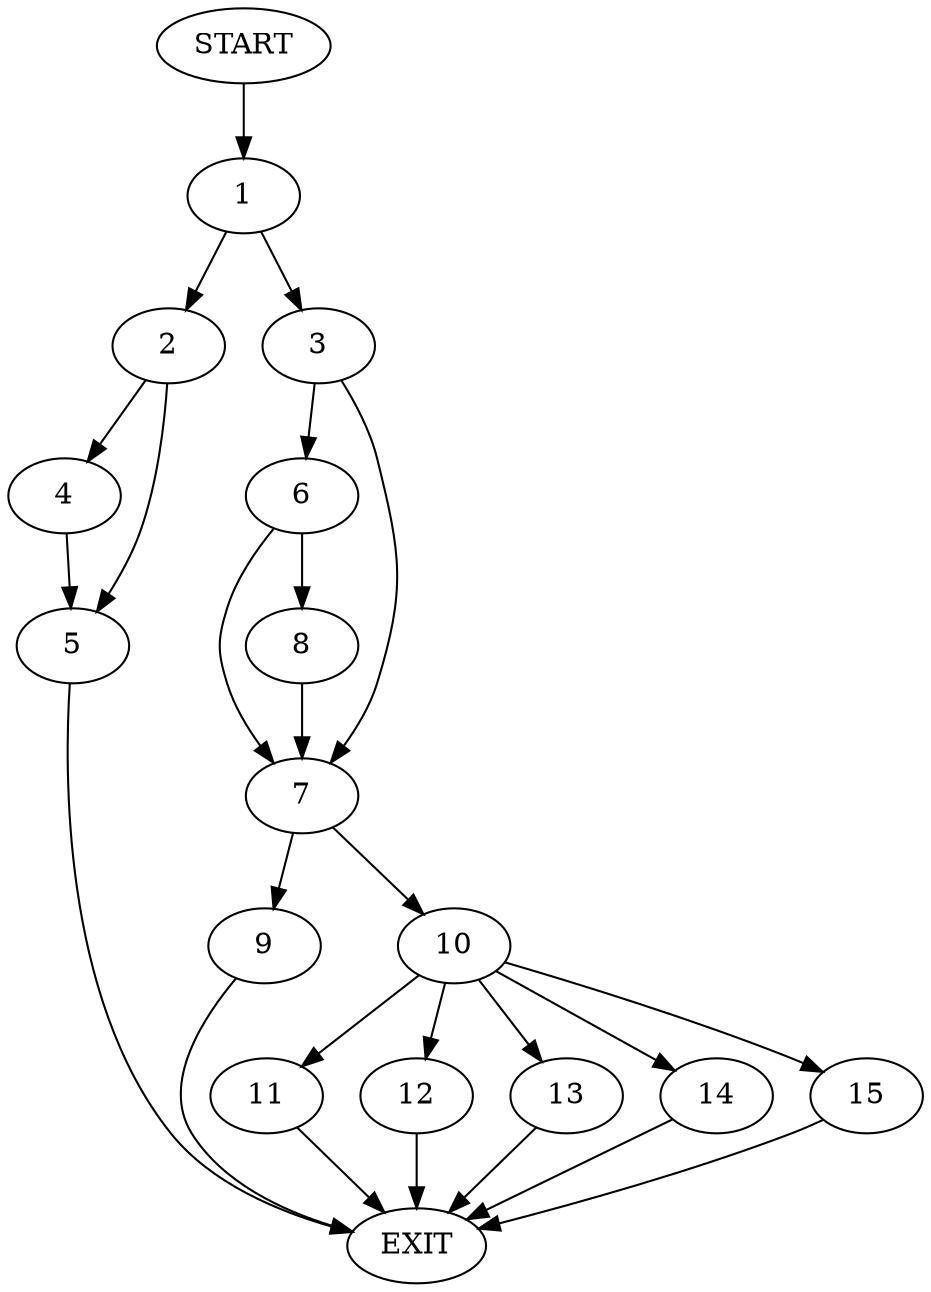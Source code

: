 digraph {
0 [label="START"]
16 [label="EXIT"]
0 -> 1
1 -> 2
1 -> 3
2 -> 4
2 -> 5
3 -> 6
3 -> 7
4 -> 5
5 -> 16
6 -> 8
6 -> 7
7 -> 9
7 -> 10
8 -> 7
9 -> 16
10 -> 11
10 -> 12
10 -> 13
10 -> 14
10 -> 15
11 -> 16
13 -> 16
14 -> 16
12 -> 16
15 -> 16
}
